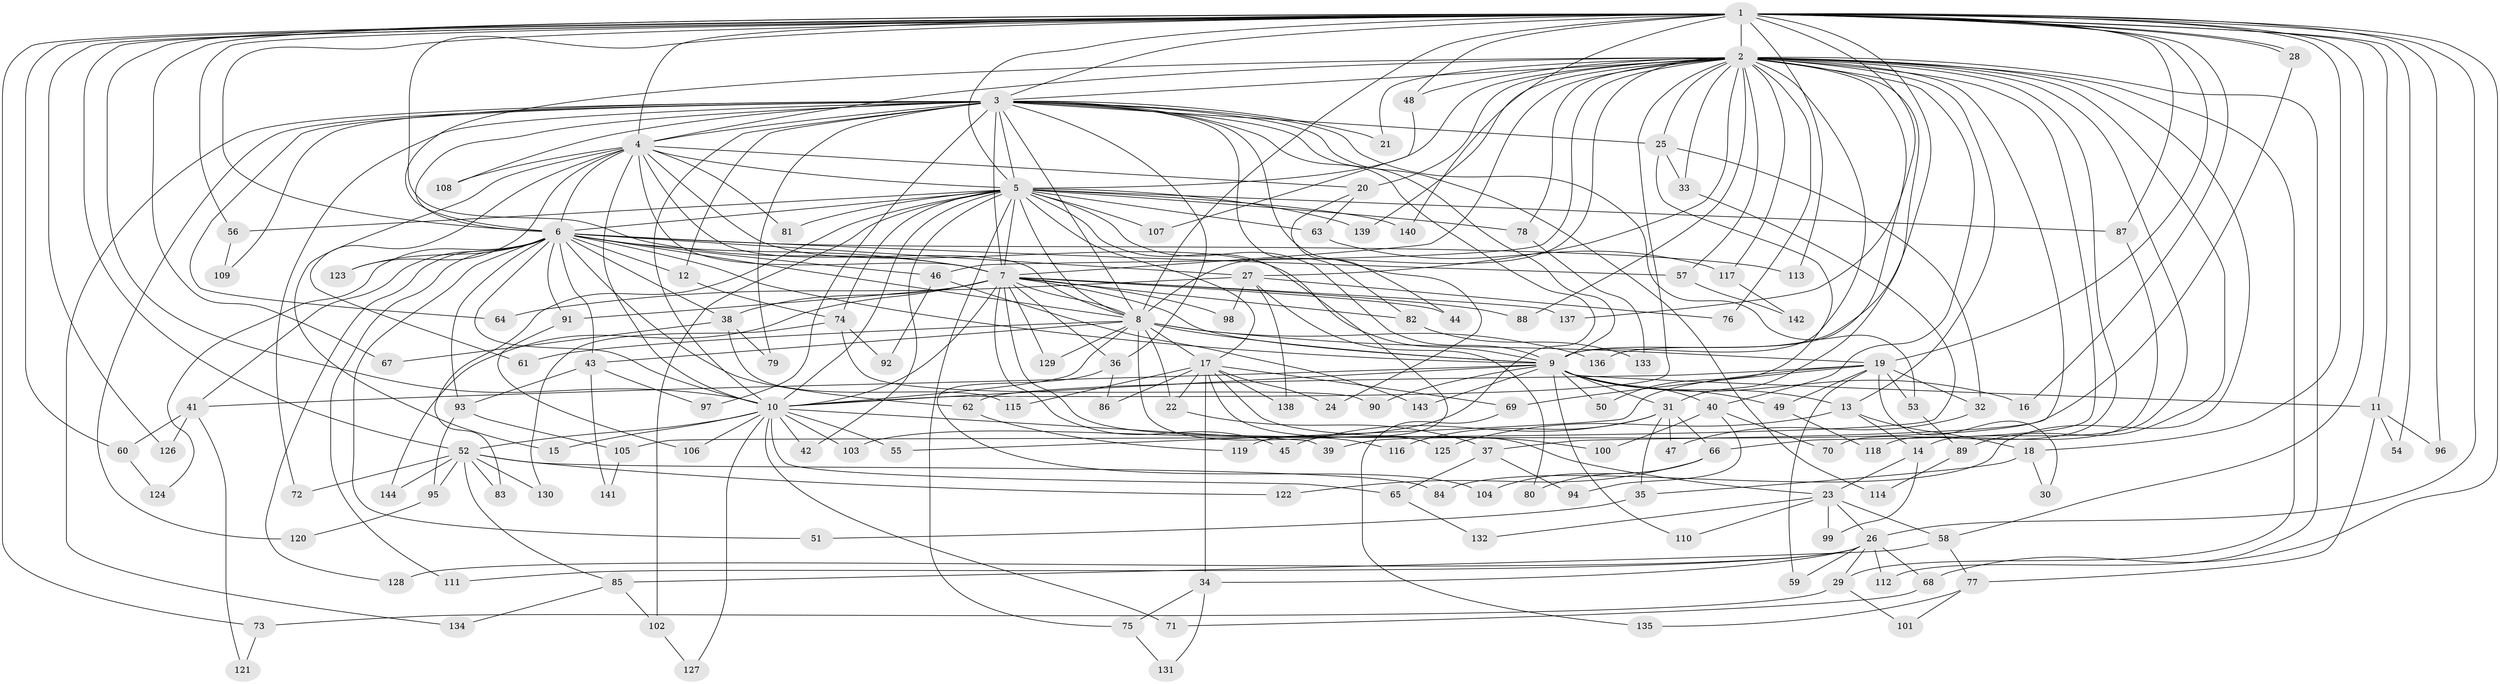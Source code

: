 // Generated by graph-tools (version 1.1) at 2025/11/02/27/25 16:11:03]
// undirected, 144 vertices, 313 edges
graph export_dot {
graph [start="1"]
  node [color=gray90,style=filled];
  1;
  2;
  3;
  4;
  5;
  6;
  7;
  8;
  9;
  10;
  11;
  12;
  13;
  14;
  15;
  16;
  17;
  18;
  19;
  20;
  21;
  22;
  23;
  24;
  25;
  26;
  27;
  28;
  29;
  30;
  31;
  32;
  33;
  34;
  35;
  36;
  37;
  38;
  39;
  40;
  41;
  42;
  43;
  44;
  45;
  46;
  47;
  48;
  49;
  50;
  51;
  52;
  53;
  54;
  55;
  56;
  57;
  58;
  59;
  60;
  61;
  62;
  63;
  64;
  65;
  66;
  67;
  68;
  69;
  70;
  71;
  72;
  73;
  74;
  75;
  76;
  77;
  78;
  79;
  80;
  81;
  82;
  83;
  84;
  85;
  86;
  87;
  88;
  89;
  90;
  91;
  92;
  93;
  94;
  95;
  96;
  97;
  98;
  99;
  100;
  101;
  102;
  103;
  104;
  105;
  106;
  107;
  108;
  109;
  110;
  111;
  112;
  113;
  114;
  115;
  116;
  117;
  118;
  119;
  120;
  121;
  122;
  123;
  124;
  125;
  126;
  127;
  128;
  129;
  130;
  131;
  132;
  133;
  134;
  135;
  136;
  137;
  138;
  139;
  140;
  141;
  142;
  143;
  144;
  1 -- 2;
  1 -- 3;
  1 -- 4;
  1 -- 5;
  1 -- 6;
  1 -- 7;
  1 -- 8;
  1 -- 9;
  1 -- 10;
  1 -- 11;
  1 -- 16;
  1 -- 18;
  1 -- 19;
  1 -- 26;
  1 -- 28;
  1 -- 28;
  1 -- 48;
  1 -- 52;
  1 -- 54;
  1 -- 56;
  1 -- 58;
  1 -- 60;
  1 -- 67;
  1 -- 68;
  1 -- 73;
  1 -- 87;
  1 -- 96;
  1 -- 113;
  1 -- 126;
  1 -- 137;
  1 -- 140;
  2 -- 3;
  2 -- 4;
  2 -- 5;
  2 -- 6;
  2 -- 7;
  2 -- 8;
  2 -- 9;
  2 -- 10;
  2 -- 13;
  2 -- 14;
  2 -- 20;
  2 -- 21;
  2 -- 25;
  2 -- 27;
  2 -- 29;
  2 -- 31;
  2 -- 33;
  2 -- 37;
  2 -- 40;
  2 -- 46;
  2 -- 48;
  2 -- 57;
  2 -- 66;
  2 -- 70;
  2 -- 76;
  2 -- 78;
  2 -- 84;
  2 -- 88;
  2 -- 89;
  2 -- 112;
  2 -- 117;
  2 -- 136;
  2 -- 139;
  3 -- 4;
  3 -- 5;
  3 -- 6;
  3 -- 7;
  3 -- 8;
  3 -- 9;
  3 -- 10;
  3 -- 12;
  3 -- 21;
  3 -- 24;
  3 -- 25;
  3 -- 36;
  3 -- 53;
  3 -- 64;
  3 -- 72;
  3 -- 79;
  3 -- 82;
  3 -- 97;
  3 -- 103;
  3 -- 108;
  3 -- 109;
  3 -- 114;
  3 -- 120;
  3 -- 134;
  4 -- 5;
  4 -- 6;
  4 -- 7;
  4 -- 8;
  4 -- 9;
  4 -- 10;
  4 -- 15;
  4 -- 20;
  4 -- 61;
  4 -- 81;
  4 -- 108;
  4 -- 123;
  5 -- 6;
  5 -- 7;
  5 -- 8;
  5 -- 9;
  5 -- 10;
  5 -- 17;
  5 -- 42;
  5 -- 56;
  5 -- 63;
  5 -- 74;
  5 -- 75;
  5 -- 78;
  5 -- 81;
  5 -- 83;
  5 -- 87;
  5 -- 102;
  5 -- 107;
  5 -- 119;
  5 -- 139;
  5 -- 140;
  6 -- 7;
  6 -- 8;
  6 -- 9;
  6 -- 10;
  6 -- 12;
  6 -- 27;
  6 -- 38;
  6 -- 41;
  6 -- 43;
  6 -- 46;
  6 -- 51;
  6 -- 57;
  6 -- 62;
  6 -- 91;
  6 -- 93;
  6 -- 111;
  6 -- 113;
  6 -- 123;
  6 -- 124;
  6 -- 128;
  7 -- 8;
  7 -- 9;
  7 -- 10;
  7 -- 36;
  7 -- 38;
  7 -- 44;
  7 -- 45;
  7 -- 82;
  7 -- 88;
  7 -- 91;
  7 -- 98;
  7 -- 116;
  7 -- 129;
  7 -- 137;
  7 -- 144;
  8 -- 9;
  8 -- 10;
  8 -- 17;
  8 -- 19;
  8 -- 22;
  8 -- 43;
  8 -- 61;
  8 -- 125;
  8 -- 129;
  8 -- 136;
  9 -- 10;
  9 -- 11;
  9 -- 13;
  9 -- 16;
  9 -- 31;
  9 -- 40;
  9 -- 41;
  9 -- 49;
  9 -- 50;
  9 -- 90;
  9 -- 110;
  9 -- 143;
  10 -- 15;
  10 -- 39;
  10 -- 42;
  10 -- 52;
  10 -- 55;
  10 -- 65;
  10 -- 71;
  10 -- 103;
  10 -- 106;
  10 -- 127;
  11 -- 54;
  11 -- 77;
  11 -- 96;
  12 -- 74;
  13 -- 14;
  13 -- 18;
  13 -- 125;
  14 -- 23;
  14 -- 99;
  17 -- 22;
  17 -- 23;
  17 -- 24;
  17 -- 34;
  17 -- 69;
  17 -- 86;
  17 -- 100;
  17 -- 115;
  17 -- 138;
  18 -- 30;
  18 -- 35;
  19 -- 30;
  19 -- 32;
  19 -- 49;
  19 -- 53;
  19 -- 55;
  19 -- 59;
  19 -- 62;
  19 -- 69;
  20 -- 44;
  20 -- 63;
  22 -- 37;
  23 -- 26;
  23 -- 58;
  23 -- 99;
  23 -- 110;
  23 -- 132;
  25 -- 32;
  25 -- 33;
  25 -- 50;
  26 -- 29;
  26 -- 34;
  26 -- 59;
  26 -- 68;
  26 -- 111;
  26 -- 112;
  26 -- 128;
  27 -- 64;
  27 -- 76;
  27 -- 80;
  27 -- 98;
  27 -- 138;
  28 -- 39;
  29 -- 73;
  29 -- 101;
  31 -- 35;
  31 -- 45;
  31 -- 47;
  31 -- 66;
  31 -- 116;
  32 -- 47;
  33 -- 105;
  34 -- 75;
  34 -- 131;
  35 -- 51;
  36 -- 86;
  36 -- 104;
  37 -- 65;
  37 -- 94;
  38 -- 67;
  38 -- 79;
  38 -- 115;
  40 -- 70;
  40 -- 94;
  40 -- 100;
  41 -- 60;
  41 -- 121;
  41 -- 126;
  43 -- 93;
  43 -- 97;
  43 -- 141;
  46 -- 92;
  46 -- 143;
  48 -- 107;
  49 -- 118;
  52 -- 72;
  52 -- 83;
  52 -- 84;
  52 -- 85;
  52 -- 95;
  52 -- 122;
  52 -- 130;
  52 -- 144;
  53 -- 89;
  56 -- 109;
  57 -- 142;
  58 -- 77;
  58 -- 85;
  60 -- 124;
  62 -- 119;
  63 -- 117;
  65 -- 132;
  66 -- 80;
  66 -- 104;
  66 -- 122;
  68 -- 71;
  69 -- 135;
  73 -- 121;
  74 -- 90;
  74 -- 92;
  74 -- 130;
  75 -- 131;
  77 -- 101;
  77 -- 135;
  78 -- 133;
  82 -- 133;
  85 -- 102;
  85 -- 134;
  87 -- 118;
  89 -- 114;
  91 -- 106;
  93 -- 95;
  93 -- 105;
  95 -- 120;
  102 -- 127;
  105 -- 141;
  117 -- 142;
}
